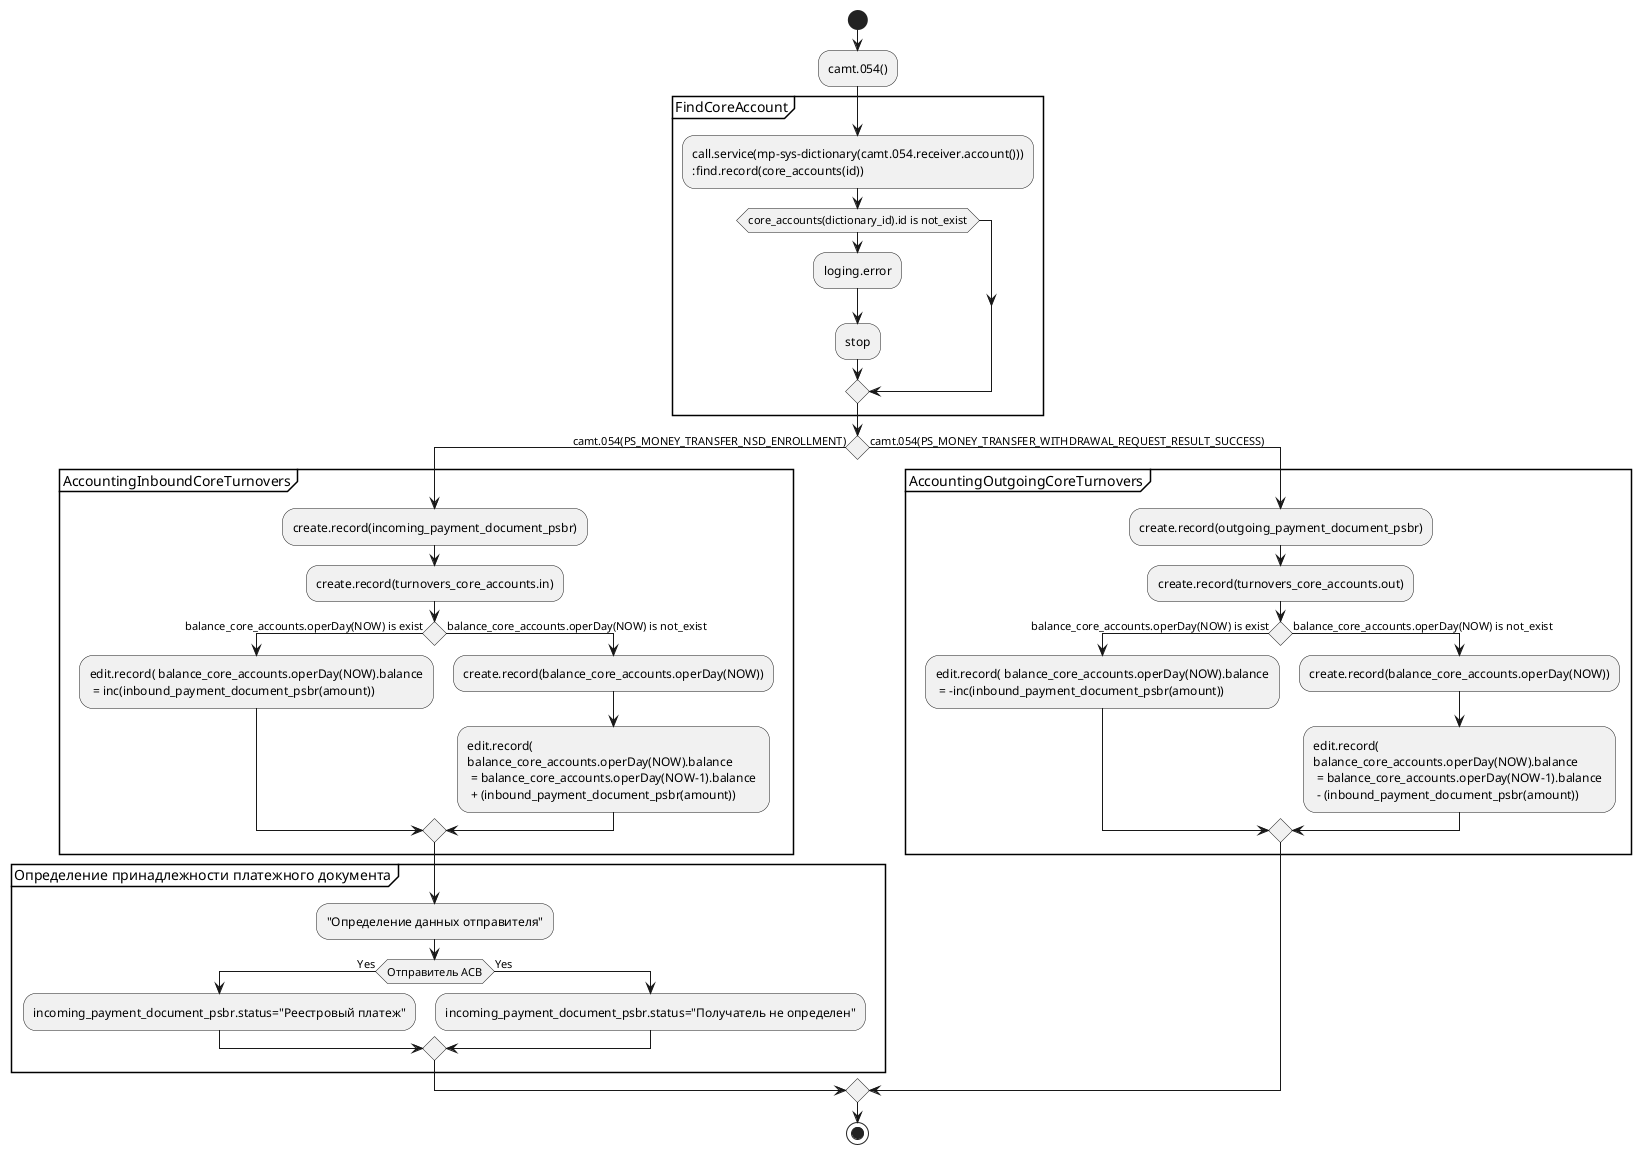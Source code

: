 @startuml
'https://plantuml.com/activity-diagram-beta

start
:camt.054();
partition FindCoreAccount {
:call.service(mp-sys-dictionary(camt.054.receiver.account()))
:find.record(core_accounts(id));
if (core_accounts(dictionary_id).id is not_exist) then
    :loging.error;
    :stop;
endif
}
if () then (camt.054(PS_MONEY_TRANSFER_NSD_ENROLLMENT))
  partition AccountingInboundCoreTurnovers {
  :create.record(inсoming_payment_document_psbr);
  :create.record(turnovers_core_accounts.in);
  if () then (balance_core_accounts.operDay(NOW) is exist)
    :edit.record( balance_core_accounts.operDay(NOW).balance\n = inc(inbound_payment_document_psbr(amount));
  else (balance_core_accounts.operDay(NOW) is not_exist)
    :create.record(balance_core_accounts.operDay(NOW));
    :edit.record(\nbalance_core_accounts.operDay(NOW).balance\n = balance_core_accounts.operDay(NOW-1).balance \n + (inbound_payment_document_psbr(amount));
  endif
}
 partition "Определение принадлежности платежного документа" {
:"Определение данных отправителя";
if (Отправитель АСВ) then (Yes)
    :inсoming_payment_document_psbr.status="Реестровый платеж";
else (Yes)
    :inсoming_payment_document_psbr.status="Получатель не определен";
endif
 }
else (camt.054(PS_MONEY_TRANSFER_WITHDRAWAL_REQUEST_RESULT_SUCCESS))
  partition AccountingOutgoingCoreTurnovers {
  :create.record(outgoing_payment_document_psbr);
  :create.record(turnovers_core_accounts.out);
    if () then (balance_core_accounts.operDay(NOW) is exist)
      :edit.record( balance_core_accounts.operDay(NOW).balance\n = -inc(inbound_payment_document_psbr(amount));
    else (balance_core_accounts.operDay(NOW) is not_exist)
      :create.record(balance_core_accounts.operDay(NOW));
      :edit.record(\nbalance_core_accounts.operDay(NOW).balance\n = balance_core_accounts.operDay(NOW-1).balance \n - (inbound_payment_document_psbr(amount));
    endif
  }
endif

stop

@enduml
